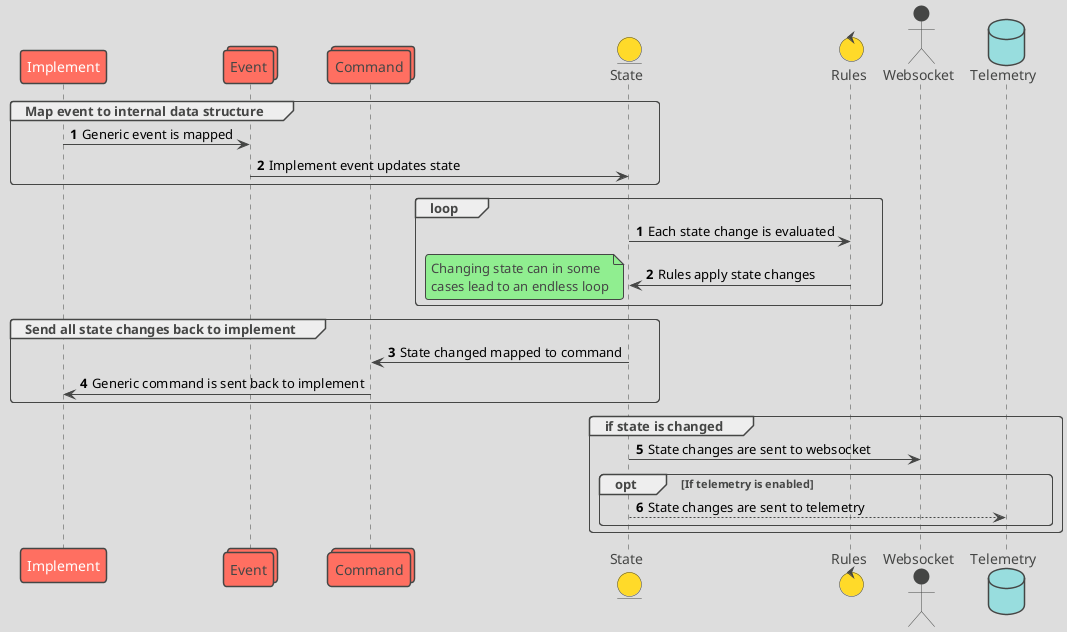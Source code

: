 @startuml
!theme toy

participant Implement
collections Event
collections Command
entity State
control Rules
actor Websocket
database Telemetry

autonumber
group Map event to internal data structure
    Implement -> Event: Generic event is mapped
    Event -> State: Implement event updates state
end

loop
    autonumber
    State -> Rules: Each state change is evaluated
    Rules -> State: Rules apply state changes
    note left
        Changing state can in some
        cases lead to an endless loop
    end note
end

autonumber 3
group Send all state changes back to implement
    State -> Command: State changed mapped to command
    Command -> Implement: Generic command is sent back to implement
end

group if state is changed
    State -> Websocket: State changes are sent to websocket
    opt If telemetry is enabled
    State --> Telemetry: State changes are sent to telemetry
    end
end
@enduml